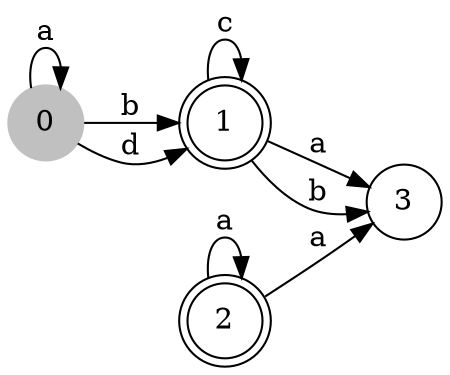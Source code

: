 digraph abc {rankdir=LR;
size="8,5";
node [shape = circle];
0 [style = "filled",color ="gray"];
2 [shape = "doublecircle"];
1 [shape = "doublecircle"];
0 -> 0 [label= "a"];
0 -> 1 [label= "b"];
0 -> 1 [label= "d"];
1 -> 1 [label= "c"];
1 -> 3 [label= "a"];
1 -> 3 [label= "b"];
2 -> 2 [label= "a"];
2 -> 3 [label= "a"];}
